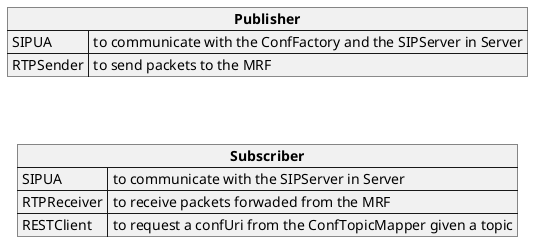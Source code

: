 @startuml pubsub 

json "<b>Publisher" as Pub {
    "SIPUA": "to communicate with the ConfFactory and the SIPServer in Server",
    "RTPSender": "to send packets to the MRF"
}

json "<b>Subscriber" as Sub {
    "SIPUA" : "to communicate with the SIPServer in Server",
    "RTPReceiver": "to receive packets forwaded from the MRF",
    "RESTClient": "to request a confUri from the ConfTopicMapper given a topic"
}

Pub -[hidden]-> Sub

@enduml